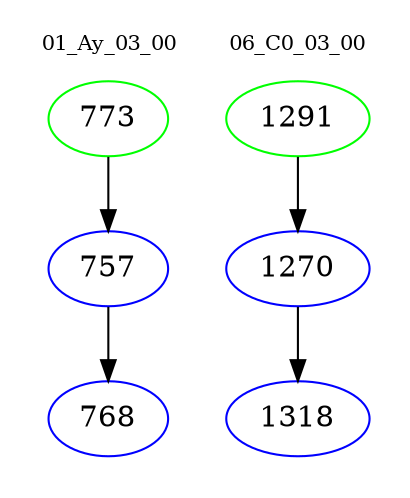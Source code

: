 digraph{
subgraph cluster_0 {
color = white
label = "01_Ay_03_00";
fontsize=10;
T0_773 [label="773", color="green"]
T0_773 -> T0_757 [color="black"]
T0_757 [label="757", color="blue"]
T0_757 -> T0_768 [color="black"]
T0_768 [label="768", color="blue"]
}
subgraph cluster_1 {
color = white
label = "06_C0_03_00";
fontsize=10;
T1_1291 [label="1291", color="green"]
T1_1291 -> T1_1270 [color="black"]
T1_1270 [label="1270", color="blue"]
T1_1270 -> T1_1318 [color="black"]
T1_1318 [label="1318", color="blue"]
}
}
